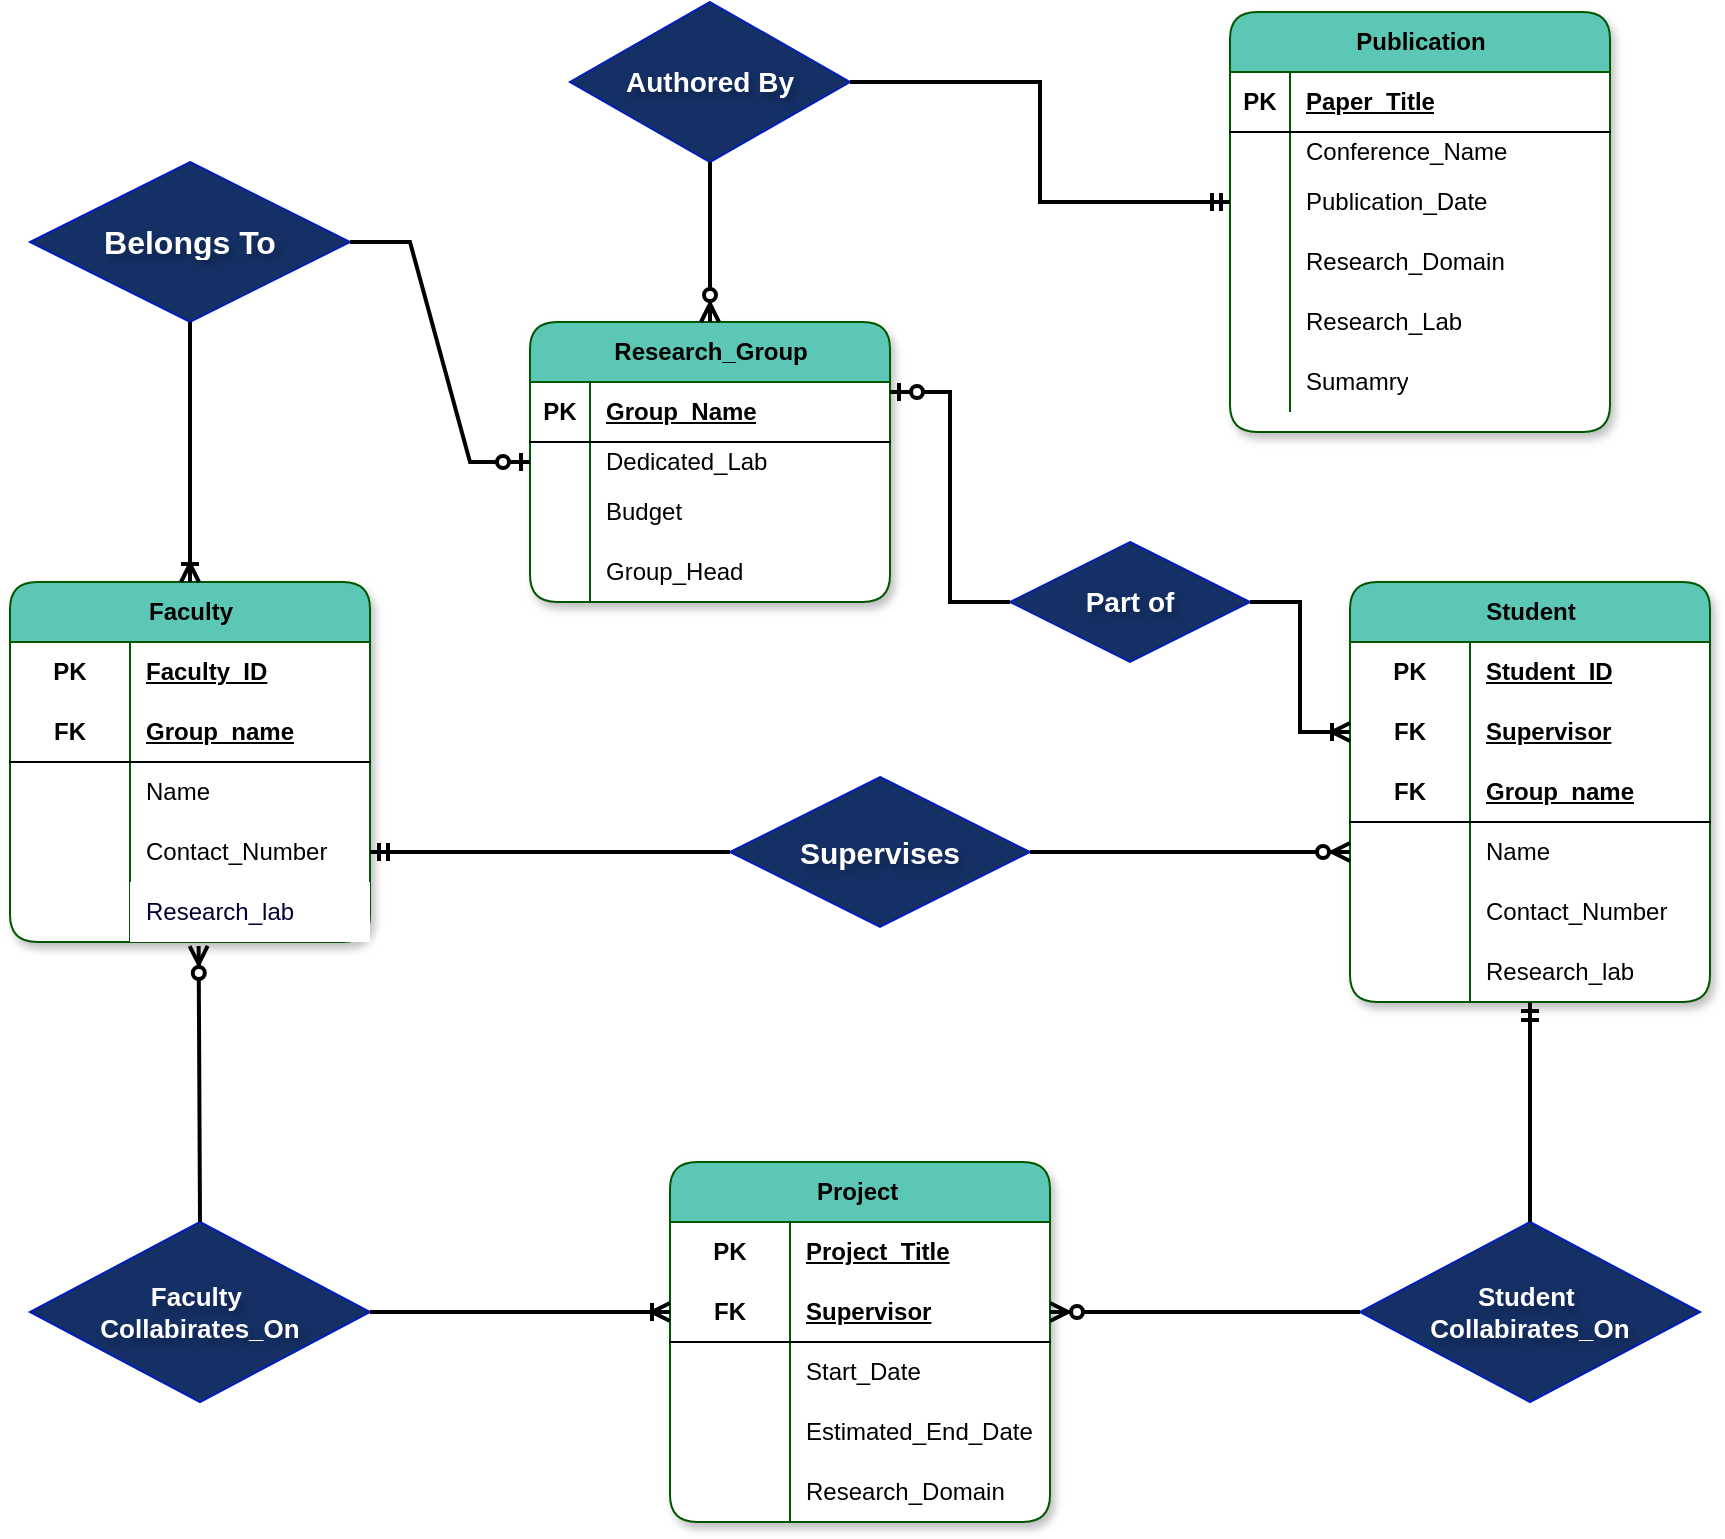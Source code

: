 <mxfile version="24.8.6">
  <diagram name="Page-1" id="Y7g_WqZgCFlrVJGTA6rj">
    <mxGraphModel dx="1500" dy="1965" grid="1" gridSize="10" guides="1" tooltips="1" connect="1" arrows="1" fold="1" page="1" pageScale="1" pageWidth="827" pageHeight="1169" math="0" shadow="0">
      <root>
        <mxCell id="0" />
        <mxCell id="1" parent="0" />
        <mxCell id="kS2PvovKEGz4N7qrqJaT-1" value="Research_Group" style="shape=table;startSize=30;container=1;collapsible=1;childLayout=tableLayout;fixedRows=1;rowLines=0;fontStyle=1;align=center;resizeLast=1;shadow=1;rounded=1;swimlaneFillColor=default;labelBackgroundColor=none;labelBorderColor=none;textShadow=0;html=1;fillColor=#5cc7b5;strokeColor=#005700;fontColor=#000000;" parent="1" vertex="1">
          <mxGeometry x="350" y="-250" width="180" height="140" as="geometry" />
        </mxCell>
        <mxCell id="kS2PvovKEGz4N7qrqJaT-2" value="" style="shape=tableRow;horizontal=0;startSize=0;swimlaneHead=0;swimlaneBody=0;fillColor=none;collapsible=0;dropTarget=0;points=[[0,0.5],[1,0.5]];portConstraint=eastwest;top=0;left=0;right=0;bottom=1;swimlaneFillColor=default;" parent="kS2PvovKEGz4N7qrqJaT-1" vertex="1">
          <mxGeometry y="30" width="180" height="30" as="geometry" />
        </mxCell>
        <mxCell id="kS2PvovKEGz4N7qrqJaT-3" value="PK" style="shape=partialRectangle;connectable=0;fillColor=none;top=0;left=0;bottom=0;right=0;fontStyle=1;overflow=hidden;whiteSpace=wrap;html=1;swimlaneFillColor=default;" parent="kS2PvovKEGz4N7qrqJaT-2" vertex="1">
          <mxGeometry width="30" height="30" as="geometry">
            <mxRectangle width="30" height="30" as="alternateBounds" />
          </mxGeometry>
        </mxCell>
        <mxCell id="kS2PvovKEGz4N7qrqJaT-4" value="Group_Name" style="shape=partialRectangle;connectable=0;fillColor=none;top=0;left=0;bottom=0;right=0;align=left;spacingLeft=6;fontStyle=5;overflow=hidden;whiteSpace=wrap;html=1;swimlaneFillColor=default;" parent="kS2PvovKEGz4N7qrqJaT-2" vertex="1">
          <mxGeometry x="30" width="150" height="30" as="geometry">
            <mxRectangle width="150" height="30" as="alternateBounds" />
          </mxGeometry>
        </mxCell>
        <mxCell id="kS2PvovKEGz4N7qrqJaT-5" value="" style="shape=tableRow;horizontal=0;startSize=0;swimlaneHead=0;swimlaneBody=0;fillColor=none;collapsible=0;dropTarget=0;points=[[0,0.5],[1,0.5]];portConstraint=eastwest;top=0;left=0;right=0;bottom=0;swimlaneFillColor=default;" parent="kS2PvovKEGz4N7qrqJaT-1" vertex="1">
          <mxGeometry y="60" width="180" height="20" as="geometry" />
        </mxCell>
        <mxCell id="kS2PvovKEGz4N7qrqJaT-6" value="" style="shape=partialRectangle;connectable=0;fillColor=none;top=0;left=0;bottom=0;right=0;editable=1;overflow=hidden;whiteSpace=wrap;html=1;swimlaneFillColor=default;" parent="kS2PvovKEGz4N7qrqJaT-5" vertex="1">
          <mxGeometry width="30" height="20" as="geometry">
            <mxRectangle width="30" height="20" as="alternateBounds" />
          </mxGeometry>
        </mxCell>
        <mxCell id="kS2PvovKEGz4N7qrqJaT-7" value="Dedicated_Lab&lt;span style=&quot;white-space: pre;&quot;&gt;&#x9;&lt;/span&gt;&lt;span style=&quot;white-space: pre;&quot;&gt;&#x9;&lt;/span&gt;" style="shape=partialRectangle;connectable=0;fillColor=none;top=0;left=0;bottom=0;right=0;align=left;spacingLeft=6;overflow=hidden;whiteSpace=wrap;html=1;swimlaneFillColor=default;" parent="kS2PvovKEGz4N7qrqJaT-5" vertex="1">
          <mxGeometry x="30" width="150" height="20" as="geometry">
            <mxRectangle width="150" height="20" as="alternateBounds" />
          </mxGeometry>
        </mxCell>
        <mxCell id="kS2PvovKEGz4N7qrqJaT-8" value="" style="shape=tableRow;horizontal=0;startSize=0;swimlaneHead=0;swimlaneBody=0;fillColor=none;collapsible=0;dropTarget=0;points=[[0,0.5],[1,0.5]];portConstraint=eastwest;top=0;left=0;right=0;bottom=0;swimlaneFillColor=default;" parent="kS2PvovKEGz4N7qrqJaT-1" vertex="1">
          <mxGeometry y="80" width="180" height="30" as="geometry" />
        </mxCell>
        <mxCell id="kS2PvovKEGz4N7qrqJaT-9" value="" style="shape=partialRectangle;connectable=0;fillColor=none;top=0;left=0;bottom=0;right=0;editable=1;overflow=hidden;whiteSpace=wrap;html=1;swimlaneFillColor=default;" parent="kS2PvovKEGz4N7qrqJaT-8" vertex="1">
          <mxGeometry width="30" height="30" as="geometry">
            <mxRectangle width="30" height="30" as="alternateBounds" />
          </mxGeometry>
        </mxCell>
        <mxCell id="kS2PvovKEGz4N7qrqJaT-10" value="Budget" style="shape=partialRectangle;connectable=0;fillColor=none;top=0;left=0;bottom=0;right=0;align=left;spacingLeft=6;overflow=hidden;whiteSpace=wrap;html=1;swimlaneFillColor=default;" parent="kS2PvovKEGz4N7qrqJaT-8" vertex="1">
          <mxGeometry x="30" width="150" height="30" as="geometry">
            <mxRectangle width="150" height="30" as="alternateBounds" />
          </mxGeometry>
        </mxCell>
        <mxCell id="kS2PvovKEGz4N7qrqJaT-11" value="" style="shape=tableRow;horizontal=0;startSize=0;swimlaneHead=0;swimlaneBody=0;fillColor=none;collapsible=0;dropTarget=0;points=[[0,0.5],[1,0.5]];portConstraint=eastwest;top=0;left=0;right=0;bottom=0;swimlaneFillColor=default;" parent="kS2PvovKEGz4N7qrqJaT-1" vertex="1">
          <mxGeometry y="110" width="180" height="30" as="geometry" />
        </mxCell>
        <mxCell id="kS2PvovKEGz4N7qrqJaT-12" value="" style="shape=partialRectangle;connectable=0;fillColor=none;top=0;left=0;bottom=0;right=0;editable=1;overflow=hidden;whiteSpace=wrap;html=1;swimlaneFillColor=default;" parent="kS2PvovKEGz4N7qrqJaT-11" vertex="1">
          <mxGeometry width="30" height="30" as="geometry">
            <mxRectangle width="30" height="30" as="alternateBounds" />
          </mxGeometry>
        </mxCell>
        <mxCell id="kS2PvovKEGz4N7qrqJaT-13" value="Group_Head" style="shape=partialRectangle;connectable=0;fillColor=none;top=0;left=0;bottom=0;right=0;align=left;spacingLeft=6;overflow=hidden;whiteSpace=wrap;html=1;swimlaneFillColor=default;" parent="kS2PvovKEGz4N7qrqJaT-11" vertex="1">
          <mxGeometry x="30" width="150" height="30" as="geometry">
            <mxRectangle width="150" height="30" as="alternateBounds" />
          </mxGeometry>
        </mxCell>
        <mxCell id="8oBaKbRVnc3hOvaJ1JA1-115" value="Publication" style="shape=table;startSize=30;container=1;collapsible=1;childLayout=tableLayout;fixedRows=1;rowLines=0;fontStyle=1;align=center;resizeLast=1;shadow=1;rounded=1;swimlaneFillColor=default;labelBackgroundColor=none;labelBorderColor=none;textShadow=0;html=1;fillColor=#5cc7b5;strokeColor=#005700;fontColor=#000000;" vertex="1" parent="1">
          <mxGeometry x="700" y="-405" width="190" height="210" as="geometry" />
        </mxCell>
        <mxCell id="8oBaKbRVnc3hOvaJ1JA1-116" value="" style="shape=tableRow;horizontal=0;startSize=0;swimlaneHead=0;swimlaneBody=0;fillColor=none;collapsible=0;dropTarget=0;points=[[0,0.5],[1,0.5]];portConstraint=eastwest;top=0;left=0;right=0;bottom=1;swimlaneFillColor=default;" vertex="1" parent="8oBaKbRVnc3hOvaJ1JA1-115">
          <mxGeometry y="30" width="190" height="30" as="geometry" />
        </mxCell>
        <mxCell id="8oBaKbRVnc3hOvaJ1JA1-117" value="PK" style="shape=partialRectangle;connectable=0;fillColor=none;top=0;left=0;bottom=0;right=0;fontStyle=1;overflow=hidden;whiteSpace=wrap;html=1;swimlaneFillColor=default;" vertex="1" parent="8oBaKbRVnc3hOvaJ1JA1-116">
          <mxGeometry width="30" height="30" as="geometry">
            <mxRectangle width="30" height="30" as="alternateBounds" />
          </mxGeometry>
        </mxCell>
        <mxCell id="8oBaKbRVnc3hOvaJ1JA1-118" value="Paper_Title" style="shape=partialRectangle;connectable=0;fillColor=none;top=0;left=0;bottom=0;right=0;align=left;spacingLeft=6;fontStyle=5;overflow=hidden;whiteSpace=wrap;html=1;swimlaneFillColor=default;" vertex="1" parent="8oBaKbRVnc3hOvaJ1JA1-116">
          <mxGeometry x="30" width="160" height="30" as="geometry">
            <mxRectangle width="160" height="30" as="alternateBounds" />
          </mxGeometry>
        </mxCell>
        <mxCell id="8oBaKbRVnc3hOvaJ1JA1-119" value="" style="shape=tableRow;horizontal=0;startSize=0;swimlaneHead=0;swimlaneBody=0;fillColor=none;collapsible=0;dropTarget=0;points=[[0,0.5],[1,0.5]];portConstraint=eastwest;top=0;left=0;right=0;bottom=0;swimlaneFillColor=default;" vertex="1" parent="8oBaKbRVnc3hOvaJ1JA1-115">
          <mxGeometry y="60" width="190" height="20" as="geometry" />
        </mxCell>
        <mxCell id="8oBaKbRVnc3hOvaJ1JA1-120" value="" style="shape=partialRectangle;connectable=0;fillColor=none;top=0;left=0;bottom=0;right=0;editable=1;overflow=hidden;whiteSpace=wrap;html=1;swimlaneFillColor=default;" vertex="1" parent="8oBaKbRVnc3hOvaJ1JA1-119">
          <mxGeometry width="30" height="20" as="geometry">
            <mxRectangle width="30" height="20" as="alternateBounds" />
          </mxGeometry>
        </mxCell>
        <mxCell id="8oBaKbRVnc3hOvaJ1JA1-121" value="Conference_Name" style="shape=partialRectangle;connectable=0;fillColor=none;top=0;left=0;bottom=0;right=0;align=left;spacingLeft=6;overflow=hidden;whiteSpace=wrap;html=1;swimlaneFillColor=default;" vertex="1" parent="8oBaKbRVnc3hOvaJ1JA1-119">
          <mxGeometry x="30" width="160" height="20" as="geometry">
            <mxRectangle width="160" height="20" as="alternateBounds" />
          </mxGeometry>
        </mxCell>
        <mxCell id="8oBaKbRVnc3hOvaJ1JA1-122" value="" style="shape=tableRow;horizontal=0;startSize=0;swimlaneHead=0;swimlaneBody=0;fillColor=none;collapsible=0;dropTarget=0;points=[[0,0.5],[1,0.5]];portConstraint=eastwest;top=0;left=0;right=0;bottom=0;swimlaneFillColor=default;" vertex="1" parent="8oBaKbRVnc3hOvaJ1JA1-115">
          <mxGeometry y="80" width="190" height="30" as="geometry" />
        </mxCell>
        <mxCell id="8oBaKbRVnc3hOvaJ1JA1-123" value="" style="shape=partialRectangle;connectable=0;fillColor=none;top=0;left=0;bottom=0;right=0;editable=1;overflow=hidden;whiteSpace=wrap;html=1;swimlaneFillColor=default;" vertex="1" parent="8oBaKbRVnc3hOvaJ1JA1-122">
          <mxGeometry width="30" height="30" as="geometry">
            <mxRectangle width="30" height="30" as="alternateBounds" />
          </mxGeometry>
        </mxCell>
        <mxCell id="8oBaKbRVnc3hOvaJ1JA1-124" value="Publication_Date" style="shape=partialRectangle;connectable=0;fillColor=none;top=0;left=0;bottom=0;right=0;align=left;spacingLeft=6;overflow=hidden;whiteSpace=wrap;html=1;swimlaneFillColor=default;" vertex="1" parent="8oBaKbRVnc3hOvaJ1JA1-122">
          <mxGeometry x="30" width="160" height="30" as="geometry">
            <mxRectangle width="160" height="30" as="alternateBounds" />
          </mxGeometry>
        </mxCell>
        <mxCell id="8oBaKbRVnc3hOvaJ1JA1-125" value="" style="shape=tableRow;horizontal=0;startSize=0;swimlaneHead=0;swimlaneBody=0;fillColor=none;collapsible=0;dropTarget=0;points=[[0,0.5],[1,0.5]];portConstraint=eastwest;top=0;left=0;right=0;bottom=0;swimlaneFillColor=default;" vertex="1" parent="8oBaKbRVnc3hOvaJ1JA1-115">
          <mxGeometry y="110" width="190" height="30" as="geometry" />
        </mxCell>
        <mxCell id="8oBaKbRVnc3hOvaJ1JA1-126" value="" style="shape=partialRectangle;connectable=0;fillColor=none;top=0;left=0;bottom=0;right=0;editable=1;overflow=hidden;whiteSpace=wrap;html=1;swimlaneFillColor=default;" vertex="1" parent="8oBaKbRVnc3hOvaJ1JA1-125">
          <mxGeometry width="30" height="30" as="geometry">
            <mxRectangle width="30" height="30" as="alternateBounds" />
          </mxGeometry>
        </mxCell>
        <mxCell id="8oBaKbRVnc3hOvaJ1JA1-127" value="Research_Domain" style="shape=partialRectangle;connectable=0;fillColor=none;top=0;left=0;bottom=0;right=0;align=left;spacingLeft=6;overflow=hidden;whiteSpace=wrap;html=1;swimlaneFillColor=default;" vertex="1" parent="8oBaKbRVnc3hOvaJ1JA1-125">
          <mxGeometry x="30" width="160" height="30" as="geometry">
            <mxRectangle width="160" height="30" as="alternateBounds" />
          </mxGeometry>
        </mxCell>
        <mxCell id="8oBaKbRVnc3hOvaJ1JA1-128" value="" style="shape=tableRow;horizontal=0;startSize=0;swimlaneHead=0;swimlaneBody=0;fillColor=none;collapsible=0;dropTarget=0;points=[[0,0.5],[1,0.5]];portConstraint=eastwest;top=0;left=0;right=0;bottom=0;swimlaneFillColor=default;" vertex="1" parent="8oBaKbRVnc3hOvaJ1JA1-115">
          <mxGeometry y="140" width="190" height="30" as="geometry" />
        </mxCell>
        <mxCell id="8oBaKbRVnc3hOvaJ1JA1-129" value="" style="shape=partialRectangle;connectable=0;fillColor=none;top=0;left=0;bottom=0;right=0;editable=1;overflow=hidden;whiteSpace=wrap;html=1;swimlaneFillColor=default;" vertex="1" parent="8oBaKbRVnc3hOvaJ1JA1-128">
          <mxGeometry width="30" height="30" as="geometry">
            <mxRectangle width="30" height="30" as="alternateBounds" />
          </mxGeometry>
        </mxCell>
        <mxCell id="8oBaKbRVnc3hOvaJ1JA1-130" value="Research_Lab" style="shape=partialRectangle;connectable=0;fillColor=none;top=0;left=0;bottom=0;right=0;align=left;spacingLeft=6;overflow=hidden;whiteSpace=wrap;html=1;swimlaneFillColor=default;" vertex="1" parent="8oBaKbRVnc3hOvaJ1JA1-128">
          <mxGeometry x="30" width="160" height="30" as="geometry">
            <mxRectangle width="160" height="30" as="alternateBounds" />
          </mxGeometry>
        </mxCell>
        <mxCell id="8oBaKbRVnc3hOvaJ1JA1-131" value="" style="shape=tableRow;horizontal=0;startSize=0;swimlaneHead=0;swimlaneBody=0;fillColor=none;collapsible=0;dropTarget=0;points=[[0,0.5],[1,0.5]];portConstraint=eastwest;top=0;left=0;right=0;bottom=0;swimlaneFillColor=default;" vertex="1" parent="8oBaKbRVnc3hOvaJ1JA1-115">
          <mxGeometry y="170" width="190" height="30" as="geometry" />
        </mxCell>
        <mxCell id="8oBaKbRVnc3hOvaJ1JA1-132" value="" style="shape=partialRectangle;connectable=0;fillColor=none;top=0;left=0;bottom=0;right=0;editable=1;overflow=hidden;whiteSpace=wrap;html=1;swimlaneFillColor=default;" vertex="1" parent="8oBaKbRVnc3hOvaJ1JA1-131">
          <mxGeometry width="30" height="30" as="geometry">
            <mxRectangle width="30" height="30" as="alternateBounds" />
          </mxGeometry>
        </mxCell>
        <mxCell id="8oBaKbRVnc3hOvaJ1JA1-133" value="Sumamry" style="shape=partialRectangle;connectable=0;fillColor=none;top=0;left=0;bottom=0;right=0;align=left;spacingLeft=6;overflow=hidden;whiteSpace=wrap;html=1;swimlaneFillColor=default;" vertex="1" parent="8oBaKbRVnc3hOvaJ1JA1-131">
          <mxGeometry x="30" width="160" height="30" as="geometry">
            <mxRectangle width="160" height="30" as="alternateBounds" />
          </mxGeometry>
        </mxCell>
        <mxCell id="8oBaKbRVnc3hOvaJ1JA1-51" value="Faculty" style="shape=table;startSize=30;container=1;collapsible=1;childLayout=tableLayout;fixedRows=1;rowLines=0;fontStyle=1;align=center;resizeLast=1;swimlaneFillColor=default;labelBackgroundColor=none;labelBorderColor=none;textShadow=0;html=1;fillColor=#5cc7b5;strokeColor=#005700;rounded=1;shadow=1;fontColor=#000000;" vertex="1" parent="1">
          <mxGeometry x="90" y="-120" width="180" height="180" as="geometry" />
        </mxCell>
        <mxCell id="8oBaKbRVnc3hOvaJ1JA1-52" value="" style="shape=tableRow;horizontal=0;startSize=0;swimlaneHead=0;swimlaneBody=0;fillColor=none;collapsible=0;dropTarget=0;points=[[0,0.5],[1,0.5]];portConstraint=eastwest;top=0;left=0;right=0;bottom=0;html=1;swimlaneFillColor=default;" vertex="1" parent="8oBaKbRVnc3hOvaJ1JA1-51">
          <mxGeometry y="30" width="180" height="30" as="geometry" />
        </mxCell>
        <mxCell id="8oBaKbRVnc3hOvaJ1JA1-53" value="PK" style="shape=partialRectangle;connectable=0;fillColor=none;top=0;left=0;bottom=0;right=0;fontStyle=1;overflow=hidden;html=1;whiteSpace=wrap;swimlaneFillColor=default;" vertex="1" parent="8oBaKbRVnc3hOvaJ1JA1-52">
          <mxGeometry width="60" height="30" as="geometry">
            <mxRectangle width="60" height="30" as="alternateBounds" />
          </mxGeometry>
        </mxCell>
        <mxCell id="8oBaKbRVnc3hOvaJ1JA1-54" value="Faculty_ID" style="shape=partialRectangle;connectable=0;fillColor=none;top=0;left=0;bottom=0;right=0;align=left;spacingLeft=6;fontStyle=5;overflow=hidden;html=1;whiteSpace=wrap;swimlaneFillColor=default;" vertex="1" parent="8oBaKbRVnc3hOvaJ1JA1-52">
          <mxGeometry x="60" width="120" height="30" as="geometry">
            <mxRectangle width="120" height="30" as="alternateBounds" />
          </mxGeometry>
        </mxCell>
        <mxCell id="8oBaKbRVnc3hOvaJ1JA1-55" value="" style="shape=tableRow;horizontal=0;startSize=0;swimlaneHead=0;swimlaneBody=0;fillColor=none;collapsible=0;dropTarget=0;points=[[0,0.5],[1,0.5]];portConstraint=eastwest;top=0;left=0;right=0;bottom=1;html=1;swimlaneFillColor=default;" vertex="1" parent="8oBaKbRVnc3hOvaJ1JA1-51">
          <mxGeometry y="60" width="180" height="30" as="geometry" />
        </mxCell>
        <mxCell id="8oBaKbRVnc3hOvaJ1JA1-56" value="FK" style="shape=partialRectangle;connectable=0;fillColor=none;top=0;left=0;bottom=0;right=0;fontStyle=1;overflow=hidden;html=1;whiteSpace=wrap;swimlaneFillColor=default;" vertex="1" parent="8oBaKbRVnc3hOvaJ1JA1-55">
          <mxGeometry width="60" height="30" as="geometry">
            <mxRectangle width="60" height="30" as="alternateBounds" />
          </mxGeometry>
        </mxCell>
        <mxCell id="8oBaKbRVnc3hOvaJ1JA1-57" value="Group_name" style="shape=partialRectangle;connectable=0;fillColor=none;top=0;left=0;bottom=0;right=0;align=left;spacingLeft=6;fontStyle=5;overflow=hidden;html=1;whiteSpace=wrap;swimlaneFillColor=default;" vertex="1" parent="8oBaKbRVnc3hOvaJ1JA1-55">
          <mxGeometry x="60" width="120" height="30" as="geometry">
            <mxRectangle width="120" height="30" as="alternateBounds" />
          </mxGeometry>
        </mxCell>
        <mxCell id="8oBaKbRVnc3hOvaJ1JA1-58" value="" style="shape=tableRow;horizontal=0;startSize=0;swimlaneHead=0;swimlaneBody=0;fillColor=none;collapsible=0;dropTarget=0;points=[[0,0.5],[1,0.5]];portConstraint=eastwest;top=0;left=0;right=0;bottom=0;html=1;swimlaneFillColor=default;" vertex="1" parent="8oBaKbRVnc3hOvaJ1JA1-51">
          <mxGeometry y="90" width="180" height="30" as="geometry" />
        </mxCell>
        <mxCell id="8oBaKbRVnc3hOvaJ1JA1-59" value="" style="shape=partialRectangle;connectable=0;fillColor=none;top=0;left=0;bottom=0;right=0;editable=1;overflow=hidden;html=1;whiteSpace=wrap;swimlaneFillColor=default;" vertex="1" parent="8oBaKbRVnc3hOvaJ1JA1-58">
          <mxGeometry width="60" height="30" as="geometry">
            <mxRectangle width="60" height="30" as="alternateBounds" />
          </mxGeometry>
        </mxCell>
        <mxCell id="8oBaKbRVnc3hOvaJ1JA1-60" value="Name" style="shape=partialRectangle;connectable=0;fillColor=none;top=0;left=0;bottom=0;right=0;align=left;spacingLeft=6;overflow=hidden;html=1;whiteSpace=wrap;swimlaneFillColor=default;" vertex="1" parent="8oBaKbRVnc3hOvaJ1JA1-58">
          <mxGeometry x="60" width="120" height="30" as="geometry">
            <mxRectangle width="120" height="30" as="alternateBounds" />
          </mxGeometry>
        </mxCell>
        <mxCell id="8oBaKbRVnc3hOvaJ1JA1-61" value="" style="shape=tableRow;horizontal=0;startSize=0;swimlaneHead=0;swimlaneBody=0;fillColor=none;collapsible=0;dropTarget=0;points=[[0,0.5],[1,0.5]];portConstraint=eastwest;top=0;left=0;right=0;bottom=0;html=1;swimlaneFillColor=default;" vertex="1" parent="8oBaKbRVnc3hOvaJ1JA1-51">
          <mxGeometry y="120" width="180" height="30" as="geometry" />
        </mxCell>
        <mxCell id="8oBaKbRVnc3hOvaJ1JA1-62" value="" style="shape=partialRectangle;connectable=0;fillColor=none;top=0;left=0;bottom=0;right=0;editable=1;overflow=hidden;html=1;whiteSpace=wrap;swimlaneFillColor=default;" vertex="1" parent="8oBaKbRVnc3hOvaJ1JA1-61">
          <mxGeometry width="60" height="30" as="geometry">
            <mxRectangle width="60" height="30" as="alternateBounds" />
          </mxGeometry>
        </mxCell>
        <mxCell id="8oBaKbRVnc3hOvaJ1JA1-63" value="Contact_Number" style="shape=partialRectangle;connectable=0;fillColor=none;top=0;left=0;bottom=0;right=0;align=left;spacingLeft=6;overflow=hidden;html=1;whiteSpace=wrap;swimlaneFillColor=default;" vertex="1" parent="8oBaKbRVnc3hOvaJ1JA1-61">
          <mxGeometry x="60" width="120" height="30" as="geometry">
            <mxRectangle width="120" height="30" as="alternateBounds" />
          </mxGeometry>
        </mxCell>
        <mxCell id="8oBaKbRVnc3hOvaJ1JA1-77" value="" style="shape=tableRow;horizontal=0;startSize=0;swimlaneHead=0;swimlaneBody=0;fillColor=none;collapsible=0;dropTarget=0;points=[[0,0.5],[1,0.5]];portConstraint=eastwest;top=0;left=0;right=0;bottom=0;html=1;swimlaneFillColor=default;" vertex="1" parent="8oBaKbRVnc3hOvaJ1JA1-51">
          <mxGeometry y="150" width="180" height="30" as="geometry" />
        </mxCell>
        <mxCell id="8oBaKbRVnc3hOvaJ1JA1-78" value="" style="shape=partialRectangle;connectable=0;fillColor=none;top=0;left=0;bottom=0;right=0;editable=1;overflow=hidden;html=1;whiteSpace=wrap;swimlaneFillColor=default;" vertex="1" parent="8oBaKbRVnc3hOvaJ1JA1-77">
          <mxGeometry width="60" height="30" as="geometry">
            <mxRectangle width="60" height="30" as="alternateBounds" />
          </mxGeometry>
        </mxCell>
        <mxCell id="8oBaKbRVnc3hOvaJ1JA1-79" value="Research_lab" style="shape=partialRectangle;connectable=0;fillColor=#FFFFFF;top=0;left=0;bottom=0;right=0;align=left;spacingLeft=6;overflow=hidden;html=1;whiteSpace=wrap;swimlaneFillColor=default;strokeColor=#3A5431;fontColor=#000033;" vertex="1" parent="8oBaKbRVnc3hOvaJ1JA1-77">
          <mxGeometry x="60" width="120" height="30" as="geometry">
            <mxRectangle width="120" height="30" as="alternateBounds" />
          </mxGeometry>
        </mxCell>
        <mxCell id="8oBaKbRVnc3hOvaJ1JA1-99" value="Project&amp;nbsp;" style="shape=table;startSize=30;container=1;collapsible=1;childLayout=tableLayout;fixedRows=1;rowLines=0;fontStyle=1;align=center;resizeLast=1;swimlaneFillColor=default;labelBackgroundColor=none;labelBorderColor=none;textShadow=0;html=1;fillColor=#5cc7b5;rounded=1;shadow=1;strokeColor=#005700;fontColor=#000000;" vertex="1" parent="1">
          <mxGeometry x="420" y="170" width="190" height="180" as="geometry" />
        </mxCell>
        <mxCell id="8oBaKbRVnc3hOvaJ1JA1-100" value="" style="shape=tableRow;horizontal=0;startSize=0;swimlaneHead=0;swimlaneBody=0;fillColor=none;collapsible=0;dropTarget=0;points=[[0,0.5],[1,0.5]];portConstraint=eastwest;top=0;left=0;right=0;bottom=0;html=1;swimlaneFillColor=default;" vertex="1" parent="8oBaKbRVnc3hOvaJ1JA1-99">
          <mxGeometry y="30" width="190" height="30" as="geometry" />
        </mxCell>
        <mxCell id="8oBaKbRVnc3hOvaJ1JA1-101" value="PK" style="shape=partialRectangle;connectable=0;fillColor=none;top=0;left=0;bottom=0;right=0;fontStyle=1;overflow=hidden;html=1;whiteSpace=wrap;swimlaneFillColor=default;" vertex="1" parent="8oBaKbRVnc3hOvaJ1JA1-100">
          <mxGeometry width="60" height="30" as="geometry">
            <mxRectangle width="60" height="30" as="alternateBounds" />
          </mxGeometry>
        </mxCell>
        <mxCell id="8oBaKbRVnc3hOvaJ1JA1-102" value="Project_Title" style="shape=partialRectangle;connectable=0;fillColor=none;top=0;left=0;bottom=0;right=0;align=left;spacingLeft=6;fontStyle=5;overflow=hidden;html=1;whiteSpace=wrap;swimlaneFillColor=default;" vertex="1" parent="8oBaKbRVnc3hOvaJ1JA1-100">
          <mxGeometry x="60" width="130" height="30" as="geometry">
            <mxRectangle width="130" height="30" as="alternateBounds" />
          </mxGeometry>
        </mxCell>
        <mxCell id="8oBaKbRVnc3hOvaJ1JA1-103" value="" style="shape=tableRow;horizontal=0;startSize=0;swimlaneHead=0;swimlaneBody=0;fillColor=none;collapsible=0;dropTarget=0;points=[[0,0.5],[1,0.5]];portConstraint=eastwest;top=0;left=0;right=0;bottom=1;html=1;swimlaneFillColor=default;" vertex="1" parent="8oBaKbRVnc3hOvaJ1JA1-99">
          <mxGeometry y="60" width="190" height="30" as="geometry" />
        </mxCell>
        <mxCell id="8oBaKbRVnc3hOvaJ1JA1-104" value="FK" style="shape=partialRectangle;connectable=0;fillColor=none;top=0;left=0;bottom=0;right=0;fontStyle=1;overflow=hidden;html=1;whiteSpace=wrap;swimlaneFillColor=default;" vertex="1" parent="8oBaKbRVnc3hOvaJ1JA1-103">
          <mxGeometry width="60" height="30" as="geometry">
            <mxRectangle width="60" height="30" as="alternateBounds" />
          </mxGeometry>
        </mxCell>
        <mxCell id="8oBaKbRVnc3hOvaJ1JA1-105" value="Supervisor" style="shape=partialRectangle;connectable=0;fillColor=none;top=0;left=0;bottom=0;right=0;align=left;spacingLeft=6;fontStyle=5;overflow=hidden;html=1;whiteSpace=wrap;swimlaneFillColor=default;" vertex="1" parent="8oBaKbRVnc3hOvaJ1JA1-103">
          <mxGeometry x="60" width="130" height="30" as="geometry">
            <mxRectangle width="130" height="30" as="alternateBounds" />
          </mxGeometry>
        </mxCell>
        <mxCell id="8oBaKbRVnc3hOvaJ1JA1-106" value="" style="shape=tableRow;horizontal=0;startSize=0;swimlaneHead=0;swimlaneBody=0;fillColor=none;collapsible=0;dropTarget=0;points=[[0,0.5],[1,0.5]];portConstraint=eastwest;top=0;left=0;right=0;bottom=0;html=1;swimlaneFillColor=default;" vertex="1" parent="8oBaKbRVnc3hOvaJ1JA1-99">
          <mxGeometry y="90" width="190" height="30" as="geometry" />
        </mxCell>
        <mxCell id="8oBaKbRVnc3hOvaJ1JA1-107" value="" style="shape=partialRectangle;connectable=0;fillColor=none;top=0;left=0;bottom=0;right=0;editable=1;overflow=hidden;html=1;whiteSpace=wrap;swimlaneFillColor=default;" vertex="1" parent="8oBaKbRVnc3hOvaJ1JA1-106">
          <mxGeometry width="60" height="30" as="geometry">
            <mxRectangle width="60" height="30" as="alternateBounds" />
          </mxGeometry>
        </mxCell>
        <mxCell id="8oBaKbRVnc3hOvaJ1JA1-108" value="Start_Date" style="shape=partialRectangle;connectable=0;fillColor=none;top=0;left=0;bottom=0;right=0;align=left;spacingLeft=6;overflow=hidden;html=1;whiteSpace=wrap;swimlaneFillColor=default;" vertex="1" parent="8oBaKbRVnc3hOvaJ1JA1-106">
          <mxGeometry x="60" width="130" height="30" as="geometry">
            <mxRectangle width="130" height="30" as="alternateBounds" />
          </mxGeometry>
        </mxCell>
        <mxCell id="8oBaKbRVnc3hOvaJ1JA1-109" value="" style="shape=tableRow;horizontal=0;startSize=0;swimlaneHead=0;swimlaneBody=0;fillColor=none;collapsible=0;dropTarget=0;points=[[0,0.5],[1,0.5]];portConstraint=eastwest;top=0;left=0;right=0;bottom=0;html=1;swimlaneFillColor=default;" vertex="1" parent="8oBaKbRVnc3hOvaJ1JA1-99">
          <mxGeometry y="120" width="190" height="30" as="geometry" />
        </mxCell>
        <mxCell id="8oBaKbRVnc3hOvaJ1JA1-110" value="" style="shape=partialRectangle;connectable=0;fillColor=none;top=0;left=0;bottom=0;right=0;editable=1;overflow=hidden;html=1;whiteSpace=wrap;swimlaneFillColor=default;" vertex="1" parent="8oBaKbRVnc3hOvaJ1JA1-109">
          <mxGeometry width="60" height="30" as="geometry">
            <mxRectangle width="60" height="30" as="alternateBounds" />
          </mxGeometry>
        </mxCell>
        <mxCell id="8oBaKbRVnc3hOvaJ1JA1-111" value="Estimated_End_Date" style="shape=partialRectangle;connectable=0;fillColor=none;top=0;left=0;bottom=0;right=0;align=left;spacingLeft=6;overflow=hidden;html=1;whiteSpace=wrap;swimlaneFillColor=default;" vertex="1" parent="8oBaKbRVnc3hOvaJ1JA1-109">
          <mxGeometry x="60" width="130" height="30" as="geometry">
            <mxRectangle width="130" height="30" as="alternateBounds" />
          </mxGeometry>
        </mxCell>
        <mxCell id="8oBaKbRVnc3hOvaJ1JA1-112" value="" style="shape=tableRow;horizontal=0;startSize=0;swimlaneHead=0;swimlaneBody=0;fillColor=none;collapsible=0;dropTarget=0;points=[[0,0.5],[1,0.5]];portConstraint=eastwest;top=0;left=0;right=0;bottom=0;html=1;swimlaneFillColor=default;" vertex="1" parent="8oBaKbRVnc3hOvaJ1JA1-99">
          <mxGeometry y="150" width="190" height="30" as="geometry" />
        </mxCell>
        <mxCell id="8oBaKbRVnc3hOvaJ1JA1-113" value="" style="shape=partialRectangle;connectable=0;fillColor=none;top=0;left=0;bottom=0;right=0;editable=1;overflow=hidden;html=1;whiteSpace=wrap;swimlaneFillColor=default;" vertex="1" parent="8oBaKbRVnc3hOvaJ1JA1-112">
          <mxGeometry width="60" height="30" as="geometry">
            <mxRectangle width="60" height="30" as="alternateBounds" />
          </mxGeometry>
        </mxCell>
        <mxCell id="8oBaKbRVnc3hOvaJ1JA1-114" value="Research_Domain" style="shape=partialRectangle;connectable=0;fillColor=none;top=0;left=0;bottom=0;right=0;align=left;spacingLeft=6;overflow=hidden;html=1;whiteSpace=wrap;swimlaneFillColor=default;" vertex="1" parent="8oBaKbRVnc3hOvaJ1JA1-112">
          <mxGeometry x="60" width="130" height="30" as="geometry">
            <mxRectangle width="130" height="30" as="alternateBounds" />
          </mxGeometry>
        </mxCell>
        <mxCell id="8oBaKbRVnc3hOvaJ1JA1-80" value="Student" style="shape=table;startSize=30;container=1;collapsible=1;childLayout=tableLayout;fixedRows=1;rowLines=0;fontStyle=1;align=center;resizeLast=1;swimlaneFillColor=default;labelBackgroundColor=none;labelBorderColor=none;textShadow=0;html=1;fillColor=#5cc7b5;rounded=1;shadow=1;strokeWidth=1;perimeterSpacing=0;strokeColor=#005700;fontColor=#000000;" vertex="1" parent="1">
          <mxGeometry x="760" y="-120" width="180" height="210" as="geometry" />
        </mxCell>
        <mxCell id="8oBaKbRVnc3hOvaJ1JA1-81" value="" style="shape=tableRow;horizontal=0;startSize=0;swimlaneHead=0;swimlaneBody=0;fillColor=none;collapsible=0;dropTarget=0;points=[[0,0.5],[1,0.5]];portConstraint=eastwest;top=0;left=0;right=0;bottom=0;html=1;swimlaneFillColor=default;" vertex="1" parent="8oBaKbRVnc3hOvaJ1JA1-80">
          <mxGeometry y="30" width="180" height="30" as="geometry" />
        </mxCell>
        <mxCell id="8oBaKbRVnc3hOvaJ1JA1-82" value="PK" style="shape=partialRectangle;connectable=0;fillColor=none;top=0;left=0;bottom=0;right=0;fontStyle=1;overflow=hidden;html=1;whiteSpace=wrap;swimlaneFillColor=default;" vertex="1" parent="8oBaKbRVnc3hOvaJ1JA1-81">
          <mxGeometry width="60" height="30" as="geometry">
            <mxRectangle width="60" height="30" as="alternateBounds" />
          </mxGeometry>
        </mxCell>
        <mxCell id="8oBaKbRVnc3hOvaJ1JA1-83" value="Student_ID" style="shape=partialRectangle;connectable=0;fillColor=none;top=0;left=0;bottom=0;right=0;align=left;spacingLeft=6;fontStyle=5;overflow=hidden;html=1;whiteSpace=wrap;swimlaneFillColor=default;" vertex="1" parent="8oBaKbRVnc3hOvaJ1JA1-81">
          <mxGeometry x="60" width="120" height="30" as="geometry">
            <mxRectangle width="120" height="30" as="alternateBounds" />
          </mxGeometry>
        </mxCell>
        <mxCell id="8oBaKbRVnc3hOvaJ1JA1-96" value="" style="shape=tableRow;horizontal=0;startSize=0;swimlaneHead=0;swimlaneBody=0;fillColor=none;collapsible=0;dropTarget=0;points=[[0,0.5],[1,0.5]];portConstraint=eastwest;top=0;left=0;right=0;bottom=0;html=1;swimlaneFillColor=default;" vertex="1" parent="8oBaKbRVnc3hOvaJ1JA1-80">
          <mxGeometry y="60" width="180" height="30" as="geometry" />
        </mxCell>
        <mxCell id="8oBaKbRVnc3hOvaJ1JA1-97" value="FK" style="shape=partialRectangle;connectable=0;fillColor=none;top=0;left=0;bottom=0;right=0;fontStyle=1;overflow=hidden;html=1;whiteSpace=wrap;swimlaneFillColor=default;" vertex="1" parent="8oBaKbRVnc3hOvaJ1JA1-96">
          <mxGeometry width="60" height="30" as="geometry">
            <mxRectangle width="60" height="30" as="alternateBounds" />
          </mxGeometry>
        </mxCell>
        <mxCell id="8oBaKbRVnc3hOvaJ1JA1-98" value="Supervisor" style="shape=partialRectangle;connectable=0;fillColor=none;top=0;left=0;bottom=0;right=0;align=left;spacingLeft=6;fontStyle=5;overflow=hidden;html=1;whiteSpace=wrap;swimlaneFillColor=default;" vertex="1" parent="8oBaKbRVnc3hOvaJ1JA1-96">
          <mxGeometry x="60" width="120" height="30" as="geometry">
            <mxRectangle width="120" height="30" as="alternateBounds" />
          </mxGeometry>
        </mxCell>
        <mxCell id="8oBaKbRVnc3hOvaJ1JA1-84" value="" style="shape=tableRow;horizontal=0;startSize=0;swimlaneHead=0;swimlaneBody=0;fillColor=none;collapsible=0;dropTarget=0;points=[[0,0.5],[1,0.5]];portConstraint=eastwest;top=0;left=0;right=0;bottom=1;html=1;swimlaneFillColor=default;" vertex="1" parent="8oBaKbRVnc3hOvaJ1JA1-80">
          <mxGeometry y="90" width="180" height="30" as="geometry" />
        </mxCell>
        <mxCell id="8oBaKbRVnc3hOvaJ1JA1-85" value="FK" style="shape=partialRectangle;connectable=0;fillColor=none;top=0;left=0;bottom=0;right=0;fontStyle=1;overflow=hidden;html=1;whiteSpace=wrap;swimlaneFillColor=default;" vertex="1" parent="8oBaKbRVnc3hOvaJ1JA1-84">
          <mxGeometry width="60" height="30" as="geometry">
            <mxRectangle width="60" height="30" as="alternateBounds" />
          </mxGeometry>
        </mxCell>
        <mxCell id="8oBaKbRVnc3hOvaJ1JA1-86" value="Group_name" style="shape=partialRectangle;connectable=0;fillColor=none;top=0;left=0;bottom=0;right=0;align=left;spacingLeft=6;fontStyle=5;overflow=hidden;html=1;whiteSpace=wrap;swimlaneFillColor=default;" vertex="1" parent="8oBaKbRVnc3hOvaJ1JA1-84">
          <mxGeometry x="60" width="120" height="30" as="geometry">
            <mxRectangle width="120" height="30" as="alternateBounds" />
          </mxGeometry>
        </mxCell>
        <mxCell id="8oBaKbRVnc3hOvaJ1JA1-87" value="" style="shape=tableRow;horizontal=0;startSize=0;swimlaneHead=0;swimlaneBody=0;fillColor=none;collapsible=0;dropTarget=0;points=[[0,0.5],[1,0.5]];portConstraint=eastwest;top=0;left=0;right=0;bottom=0;html=1;swimlaneFillColor=default;" vertex="1" parent="8oBaKbRVnc3hOvaJ1JA1-80">
          <mxGeometry y="120" width="180" height="30" as="geometry" />
        </mxCell>
        <mxCell id="8oBaKbRVnc3hOvaJ1JA1-88" value="" style="shape=partialRectangle;connectable=0;fillColor=none;top=0;left=0;bottom=0;right=0;editable=1;overflow=hidden;html=1;whiteSpace=wrap;swimlaneFillColor=default;" vertex="1" parent="8oBaKbRVnc3hOvaJ1JA1-87">
          <mxGeometry width="60" height="30" as="geometry">
            <mxRectangle width="60" height="30" as="alternateBounds" />
          </mxGeometry>
        </mxCell>
        <mxCell id="8oBaKbRVnc3hOvaJ1JA1-89" value="Name" style="shape=partialRectangle;connectable=0;fillColor=none;top=0;left=0;bottom=0;right=0;align=left;spacingLeft=6;overflow=hidden;html=1;whiteSpace=wrap;swimlaneFillColor=default;" vertex="1" parent="8oBaKbRVnc3hOvaJ1JA1-87">
          <mxGeometry x="60" width="120" height="30" as="geometry">
            <mxRectangle width="120" height="30" as="alternateBounds" />
          </mxGeometry>
        </mxCell>
        <mxCell id="8oBaKbRVnc3hOvaJ1JA1-90" value="" style="shape=tableRow;horizontal=0;startSize=0;swimlaneHead=0;swimlaneBody=0;fillColor=none;collapsible=0;dropTarget=0;points=[[0,0.5],[1,0.5]];portConstraint=eastwest;top=0;left=0;right=0;bottom=0;html=1;swimlaneFillColor=default;" vertex="1" parent="8oBaKbRVnc3hOvaJ1JA1-80">
          <mxGeometry y="150" width="180" height="30" as="geometry" />
        </mxCell>
        <mxCell id="8oBaKbRVnc3hOvaJ1JA1-91" value="" style="shape=partialRectangle;connectable=0;fillColor=none;top=0;left=0;bottom=0;right=0;editable=1;overflow=hidden;html=1;whiteSpace=wrap;swimlaneFillColor=default;" vertex="1" parent="8oBaKbRVnc3hOvaJ1JA1-90">
          <mxGeometry width="60" height="30" as="geometry">
            <mxRectangle width="60" height="30" as="alternateBounds" />
          </mxGeometry>
        </mxCell>
        <mxCell id="8oBaKbRVnc3hOvaJ1JA1-92" value="Contact_Number" style="shape=partialRectangle;connectable=0;fillColor=none;top=0;left=0;bottom=0;right=0;align=left;spacingLeft=6;overflow=hidden;html=1;whiteSpace=wrap;swimlaneFillColor=default;" vertex="1" parent="8oBaKbRVnc3hOvaJ1JA1-90">
          <mxGeometry x="60" width="120" height="30" as="geometry">
            <mxRectangle width="120" height="30" as="alternateBounds" />
          </mxGeometry>
        </mxCell>
        <mxCell id="8oBaKbRVnc3hOvaJ1JA1-93" value="" style="shape=tableRow;horizontal=0;startSize=0;swimlaneHead=0;swimlaneBody=0;fillColor=none;collapsible=0;dropTarget=0;points=[[0,0.5],[1,0.5]];portConstraint=eastwest;top=0;left=0;right=0;bottom=0;html=1;swimlaneFillColor=default;" vertex="1" parent="8oBaKbRVnc3hOvaJ1JA1-80">
          <mxGeometry y="180" width="180" height="30" as="geometry" />
        </mxCell>
        <mxCell id="8oBaKbRVnc3hOvaJ1JA1-94" value="" style="shape=partialRectangle;connectable=0;fillColor=none;top=0;left=0;bottom=0;right=0;editable=1;overflow=hidden;html=1;whiteSpace=wrap;swimlaneFillColor=default;perimeterSpacing=0;" vertex="1" parent="8oBaKbRVnc3hOvaJ1JA1-93">
          <mxGeometry width="60" height="30" as="geometry">
            <mxRectangle width="60" height="30" as="alternateBounds" />
          </mxGeometry>
        </mxCell>
        <mxCell id="8oBaKbRVnc3hOvaJ1JA1-95" value="Research_lab" style="shape=partialRectangle;connectable=0;fillColor=none;top=0;left=0;bottom=0;right=0;align=left;spacingLeft=6;overflow=hidden;html=1;whiteSpace=wrap;swimlaneFillColor=default;" vertex="1" parent="8oBaKbRVnc3hOvaJ1JA1-93">
          <mxGeometry x="60" width="120" height="30" as="geometry">
            <mxRectangle width="120" height="30" as="alternateBounds" />
          </mxGeometry>
        </mxCell>
        <mxCell id="8oBaKbRVnc3hOvaJ1JA1-134" value="&lt;b style=&quot;font-size: 16px;&quot;&gt;Belongs To&lt;/b&gt;" style="shape=rhombus;perimeter=rhombusPerimeter;whiteSpace=wrap;html=1;align=center;fillColor=#153065;strokeColor=#001DBC;labelBackgroundColor=none;labelBorderColor=none;textShadow=1;spacingTop=0;fontColor=#ffffff;fillStyle=auto;fontSize=16;" vertex="1" parent="1">
          <mxGeometry x="100" y="-330" width="160" height="80" as="geometry" />
        </mxCell>
        <mxCell id="8oBaKbRVnc3hOvaJ1JA1-154" value="&lt;b style=&quot;font-size: 14px;&quot;&gt;Authored By&lt;/b&gt;" style="shape=rhombus;perimeter=rhombusPerimeter;whiteSpace=wrap;html=1;align=center;fillColor=#153065;strokeColor=#001DBC;labelBackgroundColor=none;labelBorderColor=none;textShadow=1;spacingTop=0;fontColor=#ffffff;fontSize=14;fillStyle=auto;" vertex="1" parent="1">
          <mxGeometry x="370" y="-410" width="140" height="80" as="geometry" />
        </mxCell>
        <mxCell id="8oBaKbRVnc3hOvaJ1JA1-138" value="&lt;b style=&quot;font-size: 14px;&quot;&gt;Part of&lt;/b&gt;" style="shape=rhombus;perimeter=rhombusPerimeter;whiteSpace=wrap;html=1;align=center;fillColor=#153065;strokeColor=#001DBC;labelBackgroundColor=none;labelBorderColor=none;textShadow=1;spacingTop=0;fontColor=#ffffff;fontSize=14;fillStyle=auto;" vertex="1" parent="1">
          <mxGeometry x="590" y="-140" width="120" height="60" as="geometry" />
        </mxCell>
        <mxCell id="8oBaKbRVnc3hOvaJ1JA1-143" value="&lt;b&gt;&lt;font style=&quot;font-size: 15px;&quot;&gt;Supervises&lt;/font&gt;&lt;/b&gt;" style="shape=rhombus;perimeter=rhombusPerimeter;whiteSpace=wrap;html=1;align=center;fillColor=#153065;strokeColor=#001DBC;labelBackgroundColor=none;labelBorderColor=none;textShadow=1;spacingTop=0;fontColor=#ffffff;fillStyle=auto;" vertex="1" parent="1">
          <mxGeometry x="450" y="-22.5" width="150" height="75" as="geometry" />
        </mxCell>
        <mxCell id="8oBaKbRVnc3hOvaJ1JA1-147" value="&lt;b style=&quot;font-size: 13px;&quot;&gt;&lt;font style=&quot;font-size: 13px;&quot;&gt;Faculty&amp;nbsp;&lt;/font&gt;&lt;/b&gt;&lt;div style=&quot;font-size: 13px;&quot;&gt;&lt;b style=&quot;&quot;&gt;&lt;font style=&quot;font-size: 13px;&quot;&gt;Collabirates_On&lt;/font&gt;&lt;/b&gt;&lt;/div&gt;" style="shape=rhombus;perimeter=rhombusPerimeter;whiteSpace=wrap;html=1;align=center;fillColor=#153065;strokeColor=#001DBC;labelBackgroundColor=none;labelBorderColor=none;textShadow=1;spacingTop=0;fontColor=#ffffff;fillStyle=auto;" vertex="1" parent="1">
          <mxGeometry x="100" y="200" width="170" height="90" as="geometry" />
        </mxCell>
        <mxCell id="8oBaKbRVnc3hOvaJ1JA1-148" value="&lt;b style=&quot;font-size: 13px;&quot;&gt;&lt;font style=&quot;font-size: 13px;&quot;&gt;Student&amp;nbsp;&lt;/font&gt;&lt;/b&gt;&lt;div style=&quot;font-size: 13px;&quot;&gt;&lt;b style=&quot;&quot;&gt;&lt;font style=&quot;font-size: 13px;&quot;&gt;Collabirates_On&lt;/font&gt;&lt;/b&gt;&lt;/div&gt;" style="shape=rhombus;perimeter=rhombusPerimeter;whiteSpace=wrap;html=1;align=center;fillColor=#153065;strokeColor=#001DBC;labelBackgroundColor=none;labelBorderColor=none;textShadow=1;spacingTop=0;fontColor=#ffffff;fillStyle=auto;" vertex="1" parent="1">
          <mxGeometry x="765" y="200" width="170" height="90" as="geometry" />
        </mxCell>
        <mxCell id="8oBaKbRVnc3hOvaJ1JA1-136" value="" style="fontSize=12;html=1;endArrow=ERoneToMany;rounded=0;exitX=0.5;exitY=1;exitDx=0;exitDy=0;entryX=0.5;entryY=0;entryDx=0;entryDy=0;strokeWidth=2;" edge="1" parent="1" source="8oBaKbRVnc3hOvaJ1JA1-134" target="8oBaKbRVnc3hOvaJ1JA1-51">
          <mxGeometry width="100" height="100" relative="1" as="geometry">
            <mxPoint x="390" y="400" as="sourcePoint" />
            <mxPoint x="40" y="430" as="targetPoint" />
          </mxGeometry>
        </mxCell>
        <mxCell id="8oBaKbRVnc3hOvaJ1JA1-140" value="" style="fontSize=12;html=1;endArrow=ERoneToMany;rounded=0;entryX=0;entryY=0.5;entryDx=0;entryDy=0;exitX=1;exitY=0.5;exitDx=0;exitDy=0;strokeWidth=2;startSize=9;jumpStyle=arc;edgeStyle=orthogonalEdgeStyle;" edge="1" parent="1" source="8oBaKbRVnc3hOvaJ1JA1-138" target="8oBaKbRVnc3hOvaJ1JA1-96">
          <mxGeometry width="100" height="100" relative="1" as="geometry">
            <mxPoint x="870" y="-220" as="sourcePoint" />
            <mxPoint x="1000" y="45" as="targetPoint" />
          </mxGeometry>
        </mxCell>
        <mxCell id="8oBaKbRVnc3hOvaJ1JA1-137" value="" style="edgeStyle=entityRelationEdgeStyle;fontSize=12;html=1;endArrow=ERzeroToOne;endFill=1;rounded=0;exitX=1;exitY=0.5;exitDx=0;exitDy=0;entryX=0;entryY=0.5;entryDx=0;entryDy=0;strokeWidth=2;" edge="1" parent="1" source="8oBaKbRVnc3hOvaJ1JA1-134" target="kS2PvovKEGz4N7qrqJaT-5">
          <mxGeometry width="100" height="100" relative="1" as="geometry">
            <mxPoint x="440" y="310" as="sourcePoint" />
            <mxPoint x="540" y="210" as="targetPoint" />
          </mxGeometry>
        </mxCell>
        <mxCell id="8oBaKbRVnc3hOvaJ1JA1-139" value="" style="edgeStyle=entityRelationEdgeStyle;fontSize=12;html=1;endArrow=ERzeroToOne;endFill=1;rounded=0;exitX=0;exitY=0.5;exitDx=0;exitDy=0;entryX=1;entryY=0.25;entryDx=0;entryDy=0;strokeWidth=2;" edge="1" parent="1" source="8oBaKbRVnc3hOvaJ1JA1-138" target="kS2PvovKEGz4N7qrqJaT-1">
          <mxGeometry width="100" height="100" relative="1" as="geometry">
            <mxPoint x="740" y="-100" as="sourcePoint" />
            <mxPoint x="800" y="-50" as="targetPoint" />
          </mxGeometry>
        </mxCell>
        <mxCell id="8oBaKbRVnc3hOvaJ1JA1-144" value="" style="edgeStyle=entityRelationEdgeStyle;fontSize=12;html=1;endArrow=ERzeroToMany;endFill=1;rounded=0;entryX=0;entryY=0.5;entryDx=0;entryDy=0;exitX=1;exitY=0.5;exitDx=0;exitDy=0;strokeWidth=2;" edge="1" parent="1" source="8oBaKbRVnc3hOvaJ1JA1-143" target="8oBaKbRVnc3hOvaJ1JA1-87">
          <mxGeometry width="100" height="100" relative="1" as="geometry">
            <mxPoint x="530" y="140" as="sourcePoint" />
            <mxPoint x="630" y="40" as="targetPoint" />
          </mxGeometry>
        </mxCell>
        <mxCell id="8oBaKbRVnc3hOvaJ1JA1-145" value="" style="edgeStyle=entityRelationEdgeStyle;fontSize=12;html=1;endArrow=ERmandOne;rounded=0;entryX=1;entryY=0.5;entryDx=0;entryDy=0;exitX=0;exitY=0.5;exitDx=0;exitDy=0;curved=0;strokeWidth=2;" edge="1" parent="1" source="8oBaKbRVnc3hOvaJ1JA1-143" target="8oBaKbRVnc3hOvaJ1JA1-61">
          <mxGeometry width="100" height="100" relative="1" as="geometry">
            <mxPoint x="530" y="140" as="sourcePoint" />
            <mxPoint x="340" y="180" as="targetPoint" />
          </mxGeometry>
        </mxCell>
        <mxCell id="8oBaKbRVnc3hOvaJ1JA1-149" value="" style="fontSize=12;html=1;endArrow=ERmandOne;rounded=0;exitX=0.5;exitY=0;exitDx=0;exitDy=0;strokeWidth=2;" edge="1" parent="1" source="8oBaKbRVnc3hOvaJ1JA1-148" target="8oBaKbRVnc3hOvaJ1JA1-93">
          <mxGeometry width="100" height="100" relative="1" as="geometry">
            <mxPoint x="1000" y="200" as="sourcePoint" />
            <mxPoint x="950" y="92" as="targetPoint" />
          </mxGeometry>
        </mxCell>
        <mxCell id="8oBaKbRVnc3hOvaJ1JA1-150" value="" style="fontSize=12;html=1;endArrow=ERzeroToMany;endFill=1;rounded=0;exitX=0;exitY=0.5;exitDx=0;exitDy=0;entryX=1;entryY=0.5;entryDx=0;entryDy=0;strokeWidth=2;" edge="1" parent="1" source="8oBaKbRVnc3hOvaJ1JA1-148" target="8oBaKbRVnc3hOvaJ1JA1-103">
          <mxGeometry width="100" height="100" relative="1" as="geometry">
            <mxPoint x="810" y="370" as="sourcePoint" />
            <mxPoint x="670" y="300" as="targetPoint" />
          </mxGeometry>
        </mxCell>
        <mxCell id="8oBaKbRVnc3hOvaJ1JA1-151" value="" style="edgeStyle=entityRelationEdgeStyle;fontSize=12;html=1;endArrow=ERoneToMany;rounded=0;entryX=0;entryY=0.5;entryDx=0;entryDy=0;exitX=1;exitY=0.5;exitDx=0;exitDy=0;strokeWidth=2;" edge="1" parent="1" source="8oBaKbRVnc3hOvaJ1JA1-147" target="8oBaKbRVnc3hOvaJ1JA1-103">
          <mxGeometry width="100" height="100" relative="1" as="geometry">
            <mxPoint x="530" y="320" as="sourcePoint" />
            <mxPoint x="630" y="220" as="targetPoint" />
          </mxGeometry>
        </mxCell>
        <mxCell id="8oBaKbRVnc3hOvaJ1JA1-152" value="" style="fontSize=12;html=1;endArrow=ERzeroToMany;endFill=1;rounded=0;exitX=0.5;exitY=0;exitDx=0;exitDy=0;entryX=0.524;entryY=1.067;entryDx=0;entryDy=0;entryPerimeter=0;strokeWidth=2;" edge="1" parent="1" source="8oBaKbRVnc3hOvaJ1JA1-147" target="8oBaKbRVnc3hOvaJ1JA1-77">
          <mxGeometry width="100" height="100" relative="1" as="geometry">
            <mxPoint x="530" y="220" as="sourcePoint" />
            <mxPoint x="205" y="70" as="targetPoint" />
          </mxGeometry>
        </mxCell>
        <mxCell id="8oBaKbRVnc3hOvaJ1JA1-156" value="" style="fontSize=12;html=1;endArrow=ERzeroToMany;endFill=1;rounded=0;entryX=0.5;entryY=0;entryDx=0;entryDy=0;exitX=0.5;exitY=1;exitDx=0;exitDy=0;strokeWidth=2;" edge="1" parent="1" source="8oBaKbRVnc3hOvaJ1JA1-154" target="kS2PvovKEGz4N7qrqJaT-1">
          <mxGeometry width="100" height="100" relative="1" as="geometry">
            <mxPoint x="530" y="-180" as="sourcePoint" />
            <mxPoint x="630" y="-280" as="targetPoint" />
          </mxGeometry>
        </mxCell>
        <mxCell id="8oBaKbRVnc3hOvaJ1JA1-157" value="" style="fontSize=12;html=1;endArrow=ERmandOne;rounded=0;entryX=0;entryY=0.5;entryDx=0;entryDy=0;exitX=1;exitY=0.5;exitDx=0;exitDy=0;strokeWidth=2;edgeStyle=orthogonalEdgeStyle;" edge="1" parent="1" source="8oBaKbRVnc3hOvaJ1JA1-154" target="8oBaKbRVnc3hOvaJ1JA1-122">
          <mxGeometry width="100" height="100" relative="1" as="geometry">
            <mxPoint x="530" y="-180" as="sourcePoint" />
            <mxPoint x="630" y="-280" as="targetPoint" />
          </mxGeometry>
        </mxCell>
      </root>
    </mxGraphModel>
  </diagram>
</mxfile>
